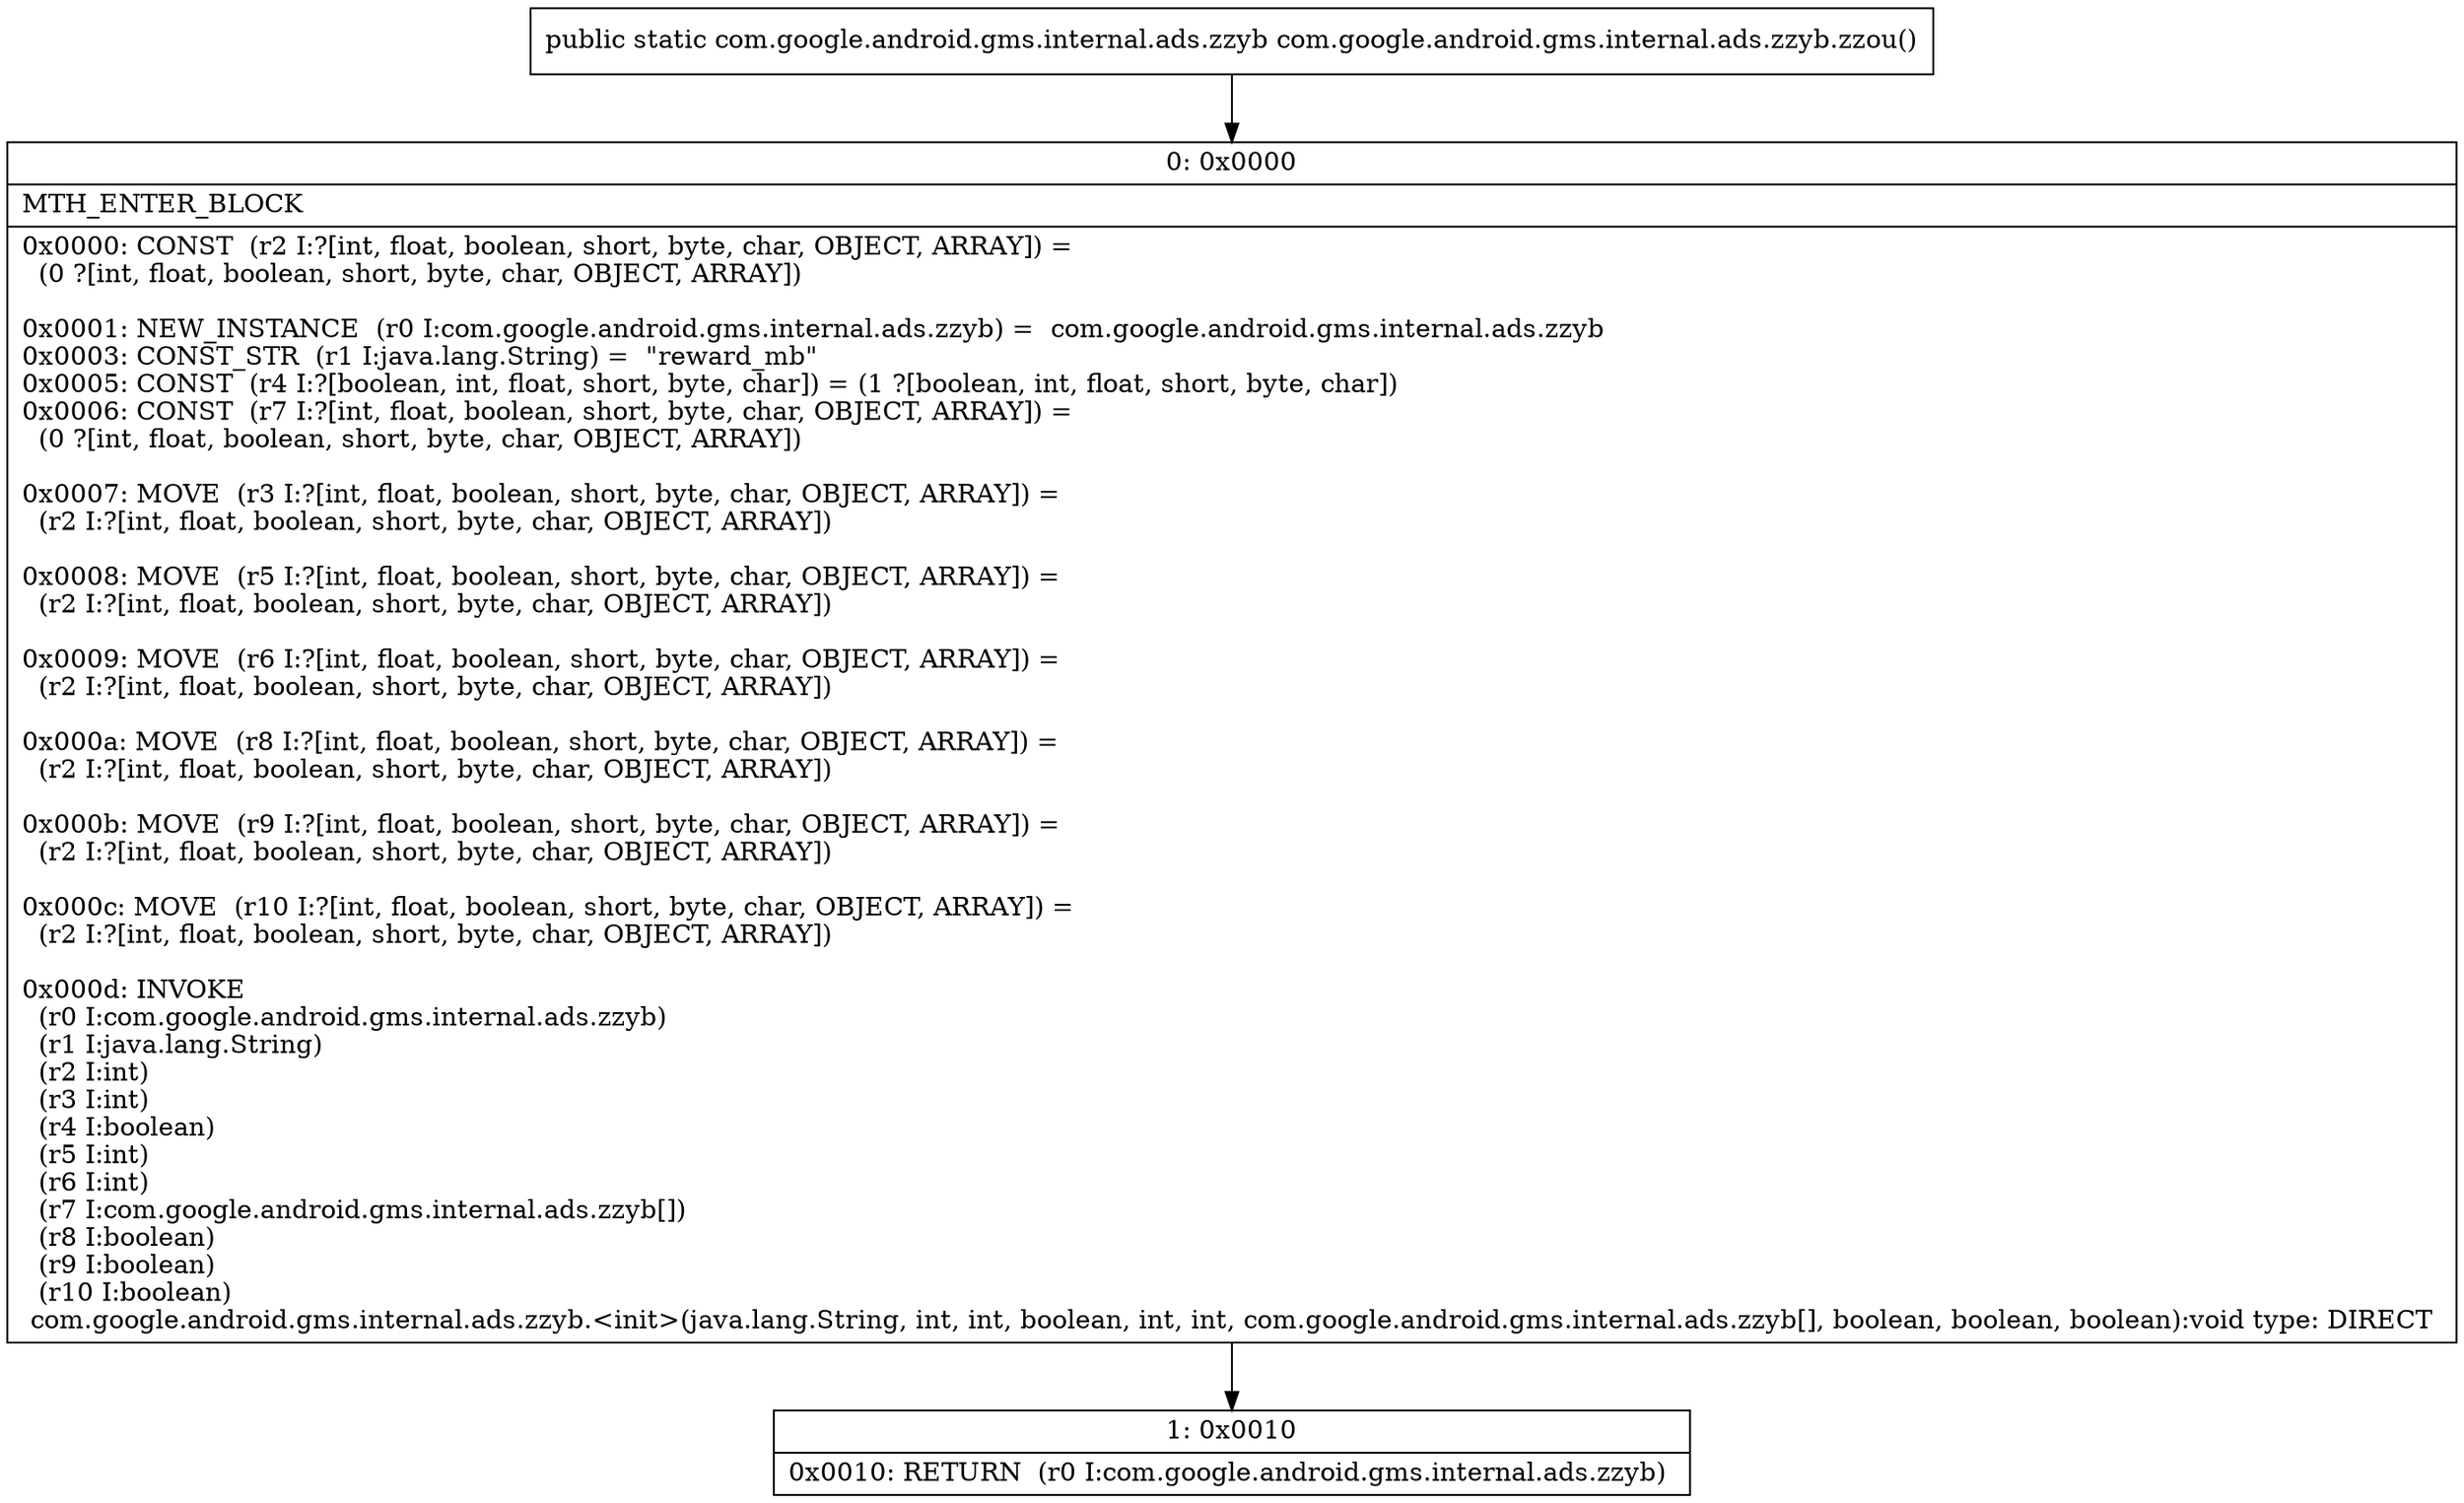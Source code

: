 digraph "CFG forcom.google.android.gms.internal.ads.zzyb.zzou()Lcom\/google\/android\/gms\/internal\/ads\/zzyb;" {
Node_0 [shape=record,label="{0\:\ 0x0000|MTH_ENTER_BLOCK\l|0x0000: CONST  (r2 I:?[int, float, boolean, short, byte, char, OBJECT, ARRAY]) = \l  (0 ?[int, float, boolean, short, byte, char, OBJECT, ARRAY])\l \l0x0001: NEW_INSTANCE  (r0 I:com.google.android.gms.internal.ads.zzyb) =  com.google.android.gms.internal.ads.zzyb \l0x0003: CONST_STR  (r1 I:java.lang.String) =  \"reward_mb\" \l0x0005: CONST  (r4 I:?[boolean, int, float, short, byte, char]) = (1 ?[boolean, int, float, short, byte, char]) \l0x0006: CONST  (r7 I:?[int, float, boolean, short, byte, char, OBJECT, ARRAY]) = \l  (0 ?[int, float, boolean, short, byte, char, OBJECT, ARRAY])\l \l0x0007: MOVE  (r3 I:?[int, float, boolean, short, byte, char, OBJECT, ARRAY]) = \l  (r2 I:?[int, float, boolean, short, byte, char, OBJECT, ARRAY])\l \l0x0008: MOVE  (r5 I:?[int, float, boolean, short, byte, char, OBJECT, ARRAY]) = \l  (r2 I:?[int, float, boolean, short, byte, char, OBJECT, ARRAY])\l \l0x0009: MOVE  (r6 I:?[int, float, boolean, short, byte, char, OBJECT, ARRAY]) = \l  (r2 I:?[int, float, boolean, short, byte, char, OBJECT, ARRAY])\l \l0x000a: MOVE  (r8 I:?[int, float, boolean, short, byte, char, OBJECT, ARRAY]) = \l  (r2 I:?[int, float, boolean, short, byte, char, OBJECT, ARRAY])\l \l0x000b: MOVE  (r9 I:?[int, float, boolean, short, byte, char, OBJECT, ARRAY]) = \l  (r2 I:?[int, float, boolean, short, byte, char, OBJECT, ARRAY])\l \l0x000c: MOVE  (r10 I:?[int, float, boolean, short, byte, char, OBJECT, ARRAY]) = \l  (r2 I:?[int, float, boolean, short, byte, char, OBJECT, ARRAY])\l \l0x000d: INVOKE  \l  (r0 I:com.google.android.gms.internal.ads.zzyb)\l  (r1 I:java.lang.String)\l  (r2 I:int)\l  (r3 I:int)\l  (r4 I:boolean)\l  (r5 I:int)\l  (r6 I:int)\l  (r7 I:com.google.android.gms.internal.ads.zzyb[])\l  (r8 I:boolean)\l  (r9 I:boolean)\l  (r10 I:boolean)\l com.google.android.gms.internal.ads.zzyb.\<init\>(java.lang.String, int, int, boolean, int, int, com.google.android.gms.internal.ads.zzyb[], boolean, boolean, boolean):void type: DIRECT \l}"];
Node_1 [shape=record,label="{1\:\ 0x0010|0x0010: RETURN  (r0 I:com.google.android.gms.internal.ads.zzyb) \l}"];
MethodNode[shape=record,label="{public static com.google.android.gms.internal.ads.zzyb com.google.android.gms.internal.ads.zzyb.zzou() }"];
MethodNode -> Node_0;
Node_0 -> Node_1;
}

